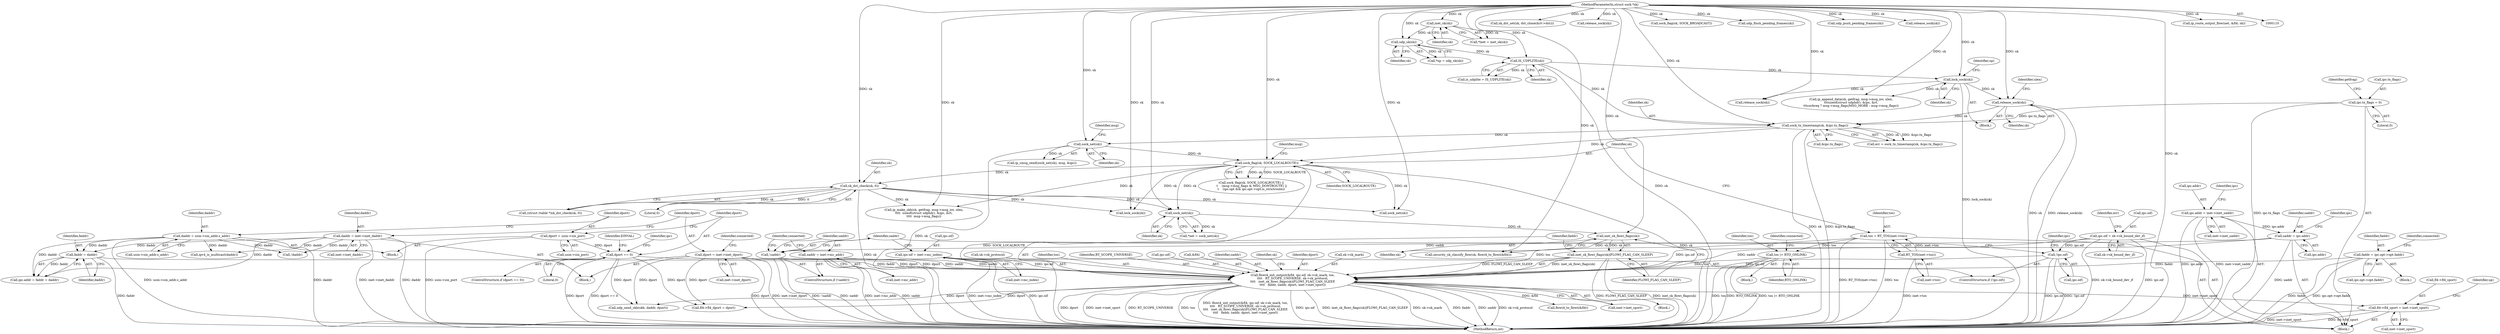 digraph "0_linux_f6d8bd051c391c1c0458a30b2a7abcd939329259_32@pointer" {
"1000724" [label="(Call,fl4->fl4_sport = inet->inet_sport)"];
"1000535" [label="(Call,flowi4_init_output(&fl4, ipc.oif, sk->sk_mark, tos,\n\t\t\t\t   RT_SCOPE_UNIVERSE, sk->sk_protocol,\n\t\t\t\t   inet_sk_flowi_flags(sk)|FLOWI_FLAG_CAN_SLEEP,\n\t\t\t\t   faddr, saddr, dport, inet->inet_sport))"];
"1000325" [label="(Call,ipc.oif = sk->sk_bound_dev_if)"];
"1000493" [label="(Call,!ipc.oif)"];
"1000497" [label="(Call,ipc.oif = inet->mc_index)"];
"1000482" [label="(Call,tos |= RTO_ONLINK)"];
"1000453" [label="(Call,tos = RT_TOS(inet->tos))"];
"1000455" [label="(Call,RT_TOS(inet->tos))"];
"1000549" [label="(Call,inet_sk_flowi_flags(sk)|FLOWI_FLAG_CAN_SLEEP)"];
"1000550" [label="(Call,inet_sk_flowi_flags(sk))"];
"1000533" [label="(Call,sock_net(sk))"];
"1000521" [label="(Call,sk_dst_check(sk, 0))"];
"1000461" [label="(Call,sock_flag(sk, SOCK_LOCALROUTE))"];
"1000352" [label="(Call,sock_net(sk))"];
"1000334" [label="(Call,sock_tx_timestamp(sk, &ipc.tx_flags))"];
"1000153" [label="(Call,IS_UDPLITE(sk))"];
"1000124" [label="(Call,udp_sk(sk))"];
"1000119" [label="(Call,inet_sk(sk))"];
"1000112" [label="(MethodParameterIn,struct sock *sk)"];
"1000229" [label="(Call,release_sock(sk))"];
"1000207" [label="(Call,lock_sock(sk))"];
"1000191" [label="(Call,ipc.tx_flags = 0)"];
"1000441" [label="(Call,faddr = ipc.opt->opt.faddr)"];
"1000419" [label="(Call,faddr = daddr)"];
"1000305" [label="(Call,daddr = inet->inet_daddr)"];
"1000275" [label="(Call,daddr = usin->sin_addr.s_addr)"];
"1000507" [label="(Call,saddr = inet->mc_addr)"];
"1000505" [label="(Call,!saddr)"];
"1000410" [label="(Call,saddr = ipc.addr)"];
"1000318" [label="(Call,ipc.addr = inet->inet_saddr)"];
"1000310" [label="(Call,dport = inet->inet_dport)"];
"1000288" [label="(Call,dport == 0)"];
"1000282" [label="(Call,dport = usin->sin_port)"];
"1000509" [label="(Call,inet->mc_addr)"];
"1000326" [label="(Call,ipc.oif)"];
"1000467" [label="(Identifier,msg)"];
"1000486" [label="(Identifier,connected)"];
"1000462" [label="(Identifier,sk)"];
"1000311" [label="(Identifier,dport)"];
"1000151" [label="(Call,is_udplite = IS_UDPLITE(sk))"];
"1000232" [label="(Identifier,ulen)"];
"1000522" [label="(Identifier,sk)"];
"1000212" [label="(Identifier,up)"];
"1000498" [label="(Call,ipc.oif)"];
"1000117" [label="(Call,*inet = inet_sk(sk))"];
"1000277" [label="(Call,usin->sin_addr.s_addr)"];
"1000505" [label="(Call,!saddr)"];
"1000290" [label="(Literal,0)"];
"1000494" [label="(Call,ipc.oif)"];
"1000609" [label="(Call,sk_dst_set(sk, dst_clone(&rt->dst)))"];
"1000460" [label="(Call,sock_flag(sk, SOCK_LOCALROUTE) ||\n \t    (msg->msg_flags & MSG_DONTROUTE) ||\n\t    (ipc.opt && ipc.opt->opt.is_strictroute))"];
"1000441" [label="(Call,faddr = ipc.opt->opt.faddr)"];
"1000124" [label="(Call,udp_sk(sk))"];
"1000410" [label="(Call,saddr = ipc.addr)"];
"1000724" [label="(Call,fl4->fl4_sport = inet->inet_sport)"];
"1000461" [label="(Call,sock_flag(sk, SOCK_LOCALROUTE))"];
"1000541" [label="(Call,sk->sk_mark)"];
"1000690" [label="(Call,release_sock(sk))"];
"1000850" [label="(MethodReturn,int)"];
"1000275" [label="(Call,daddr = usin->sin_addr.s_addr)"];
"1000454" [label="(Identifier,tos)"];
"1000195" [label="(Literal,0)"];
"1000115" [label="(Block,)"];
"1000154" [label="(Identifier,sk)"];
"1000533" [label="(Call,sock_net(sk))"];
"1000306" [label="(Identifier,daddr)"];
"1000463" [label="(Identifier,SOCK_LOCALROUTE)"];
"1000484" [label="(Identifier,RTO_ONLINK)"];
"1000352" [label="(Call,sock_net(sk))"];
"1000456" [label="(Call,inet->tos)"];
"1000325" [label="(Call,ipc.oif = sk->sk_bound_dev_if)"];
"1000287" [label="(ControlStructure,if (dport == 0))"];
"1000319" [label="(Call,ipc.addr)"];
"1000649" [label="(Call,ip_make_skb(sk, getfrag, msg->msg_iov, ulen,\n\t\t\t\t  sizeof(struct udphdr), &ipc, &rt,\n\t\t\t\t  msg->msg_flags))"];
"1000334" [label="(Call,sock_tx_timestamp(sk, &ipc.tx_flags))"];
"1000335" [label="(Identifier,sk)"];
"1000603" [label="(Call,sock_flag(sk, SOCK_BROADCAST))"];
"1000513" [label="(Identifier,connected)"];
"1000483" [label="(Identifier,tos)"];
"1000206" [label="(Block,)"];
"1000769" [label="(Call,udp_flush_pending_frames(sk))"];
"1000443" [label="(Call,ipc.opt->opt.faddr)"];
"1000453" [label="(Call,tos = RT_TOS(inet->tos))"];
"1000719" [label="(Call,fl4->fl4_dport = dport)"];
"1000120" [label="(Identifier,sk)"];
"1000546" [label="(Call,sk->sk_protocol)"];
"1000119" [label="(Call,inet_sk(sk))"];
"1000492" [label="(ControlStructure,if (!ipc.oif))"];
"1000489" [label="(Call,ipv4_is_multicast(daddr))"];
"1000544" [label="(Identifier,tos)"];
"1000725" [label="(Call,fl4->fl4_sport)"];
"1000451" [label="(Identifier,connected)"];
"1000288" [label="(Call,dport == 0)"];
"1000192" [label="(Call,ipc.tx_flags)"];
"1000682" [label="(Call,lock_sock(sk))"];
"1000728" [label="(Call,inet->inet_sport)"];
"1000310" [label="(Call,dport = inet->inet_dport)"];
"1000521" [label="(Call,sk_dst_check(sk, 0))"];
"1000351" [label="(Call,ip_cmsg_send(sock_net(sk), msg, &ipc))"];
"1000523" [label="(Literal,0)"];
"1000318" [label="(Call,ipc.addr = inet->inet_saddr)"];
"1000677" [label="(Call,udp_send_skb(skb, daddr, dport))"];
"1000436" [label="(Call,!daddr)"];
"1000497" [label="(Call,ipc.oif = inet->mc_index)"];
"1000482" [label="(Call,tos |= RTO_ONLINK)"];
"1000122" [label="(Call,*up = udp_sk(sk))"];
"1000531" [label="(Call,*net = sock_net(sk))"];
"1000545" [label="(Identifier,RT_SCOPE_UNIVERSE)"];
"1000553" [label="(Identifier,faddr)"];
"1000733" [label="(Identifier,up)"];
"1000535" [label="(Call,flowi4_init_output(&fl4, ipc.oif, sk->sk_mark, tos,\n\t\t\t\t   RT_SCOPE_UNIVERSE, sk->sk_protocol,\n\t\t\t\t   inet_sk_flowi_flags(sk)|FLOWI_FLAG_CAN_SLEEP,\n\t\t\t\t   faddr, saddr, dport, inet->inet_sport))"];
"1000305" [label="(Call,daddr = inet->inet_daddr)"];
"1000538" [label="(Call,ipc.oif)"];
"1000536" [label="(Call,&fl4)"];
"1000354" [label="(Identifier,msg)"];
"1000777" [label="(Call,udp_push_pending_frames(sk))"];
"1000289" [label="(Identifier,dport)"];
"1000792" [label="(Call,release_sock(sk))"];
"1000230" [label="(Identifier,sk)"];
"1000744" [label="(Call,ip_append_data(sk, getfrag, msg->msg_iov, ulen,\n\t\t\tsizeof(struct udphdr), &ipc, &rt,\n\t\t\tcorkreq ? msg->msg_flags|MSG_MORE : msg->msg_flags))"];
"1000320" [label="(Identifier,ipc)"];
"1000153" [label="(Call,IS_UDPLITE(sk))"];
"1000554" [label="(Identifier,saddr)"];
"1000560" [label="(Identifier,sk)"];
"1000421" [label="(Identifier,daddr)"];
"1000549" [label="(Call,inet_sk_flowi_flags(sk)|FLOWI_FLAG_CAN_SLEEP)"];
"1000282" [label="(Call,dport = usin->sin_port)"];
"1000329" [label="(Call,sk->sk_bound_dev_if)"];
"1000507" [label="(Call,saddr = inet->mc_addr)"];
"1000283" [label="(Identifier,dport)"];
"1000420" [label="(Identifier,faddr)"];
"1000276" [label="(Identifier,daddr)"];
"1000417" [label="(Identifier,ipc)"];
"1000336" [label="(Call,&ipc.tx_flags)"];
"1000208" [label="(Identifier,sk)"];
"1000519" [label="(Call,(struct rtable *)sk_dst_check(sk, 0))"];
"1000481" [label="(Block,)"];
"1000327" [label="(Identifier,ipc)"];
"1000197" [label="(Identifier,getfrag)"];
"1000307" [label="(Call,inet->inet_daddr)"];
"1000559" [label="(Call,security_sk_classify_flow(sk, flowi4_to_flowi(&fl4)))"];
"1000316" [label="(Identifier,connected)"];
"1000191" [label="(Call,ipc.tx_flags = 0)"];
"1000411" [label="(Identifier,saddr)"];
"1000552" [label="(Identifier,FLOWI_FLAG_CAN_SLEEP)"];
"1000223" [label="(Call,release_sock(sk))"];
"1000332" [label="(Call,err = sock_tx_timestamp(sk, &ipc.tx_flags))"];
"1000284" [label="(Call,usin->sin_port)"];
"1000499" [label="(Identifier,ipc)"];
"1000295" [label="(Block,)"];
"1000504" [label="(ControlStructure,if (!saddr))"];
"1000353" [label="(Identifier,sk)"];
"1000824" [label="(Call,sock_net(sk))"];
"1000561" [label="(Call,flowi4_to_flowi(&fl4))"];
"1000312" [label="(Call,inet->inet_dport)"];
"1000501" [label="(Call,inet->mc_index)"];
"1000419" [label="(Call,faddr = daddr)"];
"1000229" [label="(Call,release_sock(sk))"];
"1000556" [label="(Call,inet->inet_sport)"];
"1000207" [label="(Call,lock_sock(sk))"];
"1000508" [label="(Identifier,saddr)"];
"1000125" [label="(Identifier,sk)"];
"1000506" [label="(Identifier,saddr)"];
"1000112" [label="(MethodParameterIn,struct sock *sk)"];
"1000293" [label="(Identifier,EINVAL)"];
"1000322" [label="(Call,inet->inet_saddr)"];
"1000551" [label="(Identifier,sk)"];
"1000493" [label="(Call,!ipc.oif)"];
"1000528" [label="(Block,)"];
"1000434" [label="(Block,)"];
"1000550" [label="(Call,inet_sk_flowi_flags(sk))"];
"1000412" [label="(Call,ipc.addr)"];
"1000455" [label="(Call,RT_TOS(inet->tos))"];
"1000333" [label="(Identifier,err)"];
"1000566" [label="(Call,ip_route_output_flow(net, &fl4, sk))"];
"1000415" [label="(Call,ipc.addr = faddr = daddr)"];
"1000442" [label="(Identifier,faddr)"];
"1000534" [label="(Identifier,sk)"];
"1000239" [label="(Block,)"];
"1000555" [label="(Identifier,dport)"];
"1000724" -> "1000115"  [label="AST: "];
"1000724" -> "1000728"  [label="CFG: "];
"1000725" -> "1000724"  [label="AST: "];
"1000728" -> "1000724"  [label="AST: "];
"1000733" -> "1000724"  [label="CFG: "];
"1000724" -> "1000850"  [label="DDG: fl4->fl4_sport"];
"1000724" -> "1000850"  [label="DDG: inet->inet_sport"];
"1000535" -> "1000724"  [label="DDG: inet->inet_sport"];
"1000535" -> "1000528"  [label="AST: "];
"1000535" -> "1000556"  [label="CFG: "];
"1000536" -> "1000535"  [label="AST: "];
"1000538" -> "1000535"  [label="AST: "];
"1000541" -> "1000535"  [label="AST: "];
"1000544" -> "1000535"  [label="AST: "];
"1000545" -> "1000535"  [label="AST: "];
"1000546" -> "1000535"  [label="AST: "];
"1000549" -> "1000535"  [label="AST: "];
"1000553" -> "1000535"  [label="AST: "];
"1000554" -> "1000535"  [label="AST: "];
"1000555" -> "1000535"  [label="AST: "];
"1000556" -> "1000535"  [label="AST: "];
"1000560" -> "1000535"  [label="CFG: "];
"1000535" -> "1000850"  [label="DDG: faddr"];
"1000535" -> "1000850"  [label="DDG: saddr"];
"1000535" -> "1000850"  [label="DDG: sk->sk_protocol"];
"1000535" -> "1000850"  [label="DDG: dport"];
"1000535" -> "1000850"  [label="DDG: inet->inet_sport"];
"1000535" -> "1000850"  [label="DDG: RT_SCOPE_UNIVERSE"];
"1000535" -> "1000850"  [label="DDG: tos"];
"1000535" -> "1000850"  [label="DDG: flowi4_init_output(&fl4, ipc.oif, sk->sk_mark, tos,\n\t\t\t\t   RT_SCOPE_UNIVERSE, sk->sk_protocol,\n\t\t\t\t   inet_sk_flowi_flags(sk)|FLOWI_FLAG_CAN_SLEEP,\n\t\t\t\t   faddr, saddr, dport, inet->inet_sport)"];
"1000535" -> "1000850"  [label="DDG: ipc.oif"];
"1000535" -> "1000850"  [label="DDG: inet_sk_flowi_flags(sk)|FLOWI_FLAG_CAN_SLEEP"];
"1000535" -> "1000850"  [label="DDG: sk->sk_mark"];
"1000325" -> "1000535"  [label="DDG: ipc.oif"];
"1000493" -> "1000535"  [label="DDG: ipc.oif"];
"1000497" -> "1000535"  [label="DDG: ipc.oif"];
"1000482" -> "1000535"  [label="DDG: tos"];
"1000453" -> "1000535"  [label="DDG: tos"];
"1000549" -> "1000535"  [label="DDG: inet_sk_flowi_flags(sk)"];
"1000549" -> "1000535"  [label="DDG: FLOWI_FLAG_CAN_SLEEP"];
"1000441" -> "1000535"  [label="DDG: faddr"];
"1000419" -> "1000535"  [label="DDG: faddr"];
"1000507" -> "1000535"  [label="DDG: saddr"];
"1000505" -> "1000535"  [label="DDG: saddr"];
"1000410" -> "1000535"  [label="DDG: saddr"];
"1000310" -> "1000535"  [label="DDG: dport"];
"1000288" -> "1000535"  [label="DDG: dport"];
"1000535" -> "1000561"  [label="DDG: &fl4"];
"1000535" -> "1000677"  [label="DDG: dport"];
"1000535" -> "1000719"  [label="DDG: dport"];
"1000325" -> "1000115"  [label="AST: "];
"1000325" -> "1000329"  [label="CFG: "];
"1000326" -> "1000325"  [label="AST: "];
"1000329" -> "1000325"  [label="AST: "];
"1000333" -> "1000325"  [label="CFG: "];
"1000325" -> "1000850"  [label="DDG: ipc.oif"];
"1000325" -> "1000850"  [label="DDG: sk->sk_bound_dev_if"];
"1000325" -> "1000493"  [label="DDG: ipc.oif"];
"1000493" -> "1000492"  [label="AST: "];
"1000493" -> "1000494"  [label="CFG: "];
"1000494" -> "1000493"  [label="AST: "];
"1000499" -> "1000493"  [label="CFG: "];
"1000506" -> "1000493"  [label="CFG: "];
"1000493" -> "1000850"  [label="DDG: ipc.oif"];
"1000493" -> "1000850"  [label="DDG: !ipc.oif"];
"1000497" -> "1000492"  [label="AST: "];
"1000497" -> "1000501"  [label="CFG: "];
"1000498" -> "1000497"  [label="AST: "];
"1000501" -> "1000497"  [label="AST: "];
"1000506" -> "1000497"  [label="CFG: "];
"1000497" -> "1000850"  [label="DDG: ipc.oif"];
"1000497" -> "1000850"  [label="DDG: inet->mc_index"];
"1000482" -> "1000481"  [label="AST: "];
"1000482" -> "1000484"  [label="CFG: "];
"1000483" -> "1000482"  [label="AST: "];
"1000484" -> "1000482"  [label="AST: "];
"1000486" -> "1000482"  [label="CFG: "];
"1000482" -> "1000850"  [label="DDG: tos"];
"1000482" -> "1000850"  [label="DDG: RTO_ONLINK"];
"1000482" -> "1000850"  [label="DDG: tos |= RTO_ONLINK"];
"1000453" -> "1000482"  [label="DDG: tos"];
"1000453" -> "1000115"  [label="AST: "];
"1000453" -> "1000455"  [label="CFG: "];
"1000454" -> "1000453"  [label="AST: "];
"1000455" -> "1000453"  [label="AST: "];
"1000462" -> "1000453"  [label="CFG: "];
"1000453" -> "1000850"  [label="DDG: RT_TOS(inet->tos)"];
"1000453" -> "1000850"  [label="DDG: tos"];
"1000455" -> "1000453"  [label="DDG: inet->tos"];
"1000455" -> "1000456"  [label="CFG: "];
"1000456" -> "1000455"  [label="AST: "];
"1000455" -> "1000850"  [label="DDG: inet->tos"];
"1000549" -> "1000552"  [label="CFG: "];
"1000550" -> "1000549"  [label="AST: "];
"1000552" -> "1000549"  [label="AST: "];
"1000553" -> "1000549"  [label="CFG: "];
"1000549" -> "1000850"  [label="DDG: inet_sk_flowi_flags(sk)"];
"1000549" -> "1000850"  [label="DDG: FLOWI_FLAG_CAN_SLEEP"];
"1000550" -> "1000549"  [label="DDG: sk"];
"1000550" -> "1000551"  [label="CFG: "];
"1000551" -> "1000550"  [label="AST: "];
"1000552" -> "1000550"  [label="CFG: "];
"1000533" -> "1000550"  [label="DDG: sk"];
"1000112" -> "1000550"  [label="DDG: sk"];
"1000550" -> "1000559"  [label="DDG: sk"];
"1000533" -> "1000531"  [label="AST: "];
"1000533" -> "1000534"  [label="CFG: "];
"1000534" -> "1000533"  [label="AST: "];
"1000531" -> "1000533"  [label="CFG: "];
"1000533" -> "1000531"  [label="DDG: sk"];
"1000521" -> "1000533"  [label="DDG: sk"];
"1000461" -> "1000533"  [label="DDG: sk"];
"1000112" -> "1000533"  [label="DDG: sk"];
"1000521" -> "1000519"  [label="AST: "];
"1000521" -> "1000523"  [label="CFG: "];
"1000522" -> "1000521"  [label="AST: "];
"1000523" -> "1000521"  [label="AST: "];
"1000519" -> "1000521"  [label="CFG: "];
"1000521" -> "1000850"  [label="DDG: sk"];
"1000521" -> "1000519"  [label="DDG: sk"];
"1000521" -> "1000519"  [label="DDG: 0"];
"1000461" -> "1000521"  [label="DDG: sk"];
"1000112" -> "1000521"  [label="DDG: sk"];
"1000521" -> "1000649"  [label="DDG: sk"];
"1000521" -> "1000682"  [label="DDG: sk"];
"1000521" -> "1000824"  [label="DDG: sk"];
"1000461" -> "1000460"  [label="AST: "];
"1000461" -> "1000463"  [label="CFG: "];
"1000462" -> "1000461"  [label="AST: "];
"1000463" -> "1000461"  [label="AST: "];
"1000467" -> "1000461"  [label="CFG: "];
"1000460" -> "1000461"  [label="CFG: "];
"1000461" -> "1000850"  [label="DDG: SOCK_LOCALROUTE"];
"1000461" -> "1000850"  [label="DDG: sk"];
"1000461" -> "1000460"  [label="DDG: sk"];
"1000461" -> "1000460"  [label="DDG: SOCK_LOCALROUTE"];
"1000352" -> "1000461"  [label="DDG: sk"];
"1000334" -> "1000461"  [label="DDG: sk"];
"1000112" -> "1000461"  [label="DDG: sk"];
"1000461" -> "1000649"  [label="DDG: sk"];
"1000461" -> "1000682"  [label="DDG: sk"];
"1000461" -> "1000824"  [label="DDG: sk"];
"1000352" -> "1000351"  [label="AST: "];
"1000352" -> "1000353"  [label="CFG: "];
"1000353" -> "1000352"  [label="AST: "];
"1000354" -> "1000352"  [label="CFG: "];
"1000352" -> "1000850"  [label="DDG: sk"];
"1000352" -> "1000351"  [label="DDG: sk"];
"1000334" -> "1000352"  [label="DDG: sk"];
"1000112" -> "1000352"  [label="DDG: sk"];
"1000334" -> "1000332"  [label="AST: "];
"1000334" -> "1000336"  [label="CFG: "];
"1000335" -> "1000334"  [label="AST: "];
"1000336" -> "1000334"  [label="AST: "];
"1000332" -> "1000334"  [label="CFG: "];
"1000334" -> "1000850"  [label="DDG: &ipc.tx_flags"];
"1000334" -> "1000850"  [label="DDG: sk"];
"1000334" -> "1000332"  [label="DDG: sk"];
"1000334" -> "1000332"  [label="DDG: &ipc.tx_flags"];
"1000153" -> "1000334"  [label="DDG: sk"];
"1000229" -> "1000334"  [label="DDG: sk"];
"1000112" -> "1000334"  [label="DDG: sk"];
"1000191" -> "1000334"  [label="DDG: ipc.tx_flags"];
"1000153" -> "1000151"  [label="AST: "];
"1000153" -> "1000154"  [label="CFG: "];
"1000154" -> "1000153"  [label="AST: "];
"1000151" -> "1000153"  [label="CFG: "];
"1000153" -> "1000850"  [label="DDG: sk"];
"1000153" -> "1000151"  [label="DDG: sk"];
"1000124" -> "1000153"  [label="DDG: sk"];
"1000112" -> "1000153"  [label="DDG: sk"];
"1000153" -> "1000207"  [label="DDG: sk"];
"1000124" -> "1000122"  [label="AST: "];
"1000124" -> "1000125"  [label="CFG: "];
"1000125" -> "1000124"  [label="AST: "];
"1000122" -> "1000124"  [label="CFG: "];
"1000124" -> "1000122"  [label="DDG: sk"];
"1000119" -> "1000124"  [label="DDG: sk"];
"1000112" -> "1000124"  [label="DDG: sk"];
"1000119" -> "1000117"  [label="AST: "];
"1000119" -> "1000120"  [label="CFG: "];
"1000120" -> "1000119"  [label="AST: "];
"1000117" -> "1000119"  [label="CFG: "];
"1000119" -> "1000117"  [label="DDG: sk"];
"1000112" -> "1000119"  [label="DDG: sk"];
"1000112" -> "1000110"  [label="AST: "];
"1000112" -> "1000850"  [label="DDG: sk"];
"1000112" -> "1000207"  [label="DDG: sk"];
"1000112" -> "1000223"  [label="DDG: sk"];
"1000112" -> "1000229"  [label="DDG: sk"];
"1000112" -> "1000559"  [label="DDG: sk"];
"1000112" -> "1000566"  [label="DDG: sk"];
"1000112" -> "1000603"  [label="DDG: sk"];
"1000112" -> "1000609"  [label="DDG: sk"];
"1000112" -> "1000649"  [label="DDG: sk"];
"1000112" -> "1000682"  [label="DDG: sk"];
"1000112" -> "1000690"  [label="DDG: sk"];
"1000112" -> "1000744"  [label="DDG: sk"];
"1000112" -> "1000769"  [label="DDG: sk"];
"1000112" -> "1000777"  [label="DDG: sk"];
"1000112" -> "1000792"  [label="DDG: sk"];
"1000112" -> "1000824"  [label="DDG: sk"];
"1000229" -> "1000206"  [label="AST: "];
"1000229" -> "1000230"  [label="CFG: "];
"1000230" -> "1000229"  [label="AST: "];
"1000232" -> "1000229"  [label="CFG: "];
"1000229" -> "1000850"  [label="DDG: release_sock(sk)"];
"1000229" -> "1000850"  [label="DDG: sk"];
"1000207" -> "1000229"  [label="DDG: sk"];
"1000207" -> "1000206"  [label="AST: "];
"1000207" -> "1000208"  [label="CFG: "];
"1000208" -> "1000207"  [label="AST: "];
"1000212" -> "1000207"  [label="CFG: "];
"1000207" -> "1000850"  [label="DDG: lock_sock(sk)"];
"1000207" -> "1000223"  [label="DDG: sk"];
"1000207" -> "1000744"  [label="DDG: sk"];
"1000191" -> "1000115"  [label="AST: "];
"1000191" -> "1000195"  [label="CFG: "];
"1000192" -> "1000191"  [label="AST: "];
"1000195" -> "1000191"  [label="AST: "];
"1000197" -> "1000191"  [label="CFG: "];
"1000191" -> "1000850"  [label="DDG: ipc.tx_flags"];
"1000441" -> "1000434"  [label="AST: "];
"1000441" -> "1000443"  [label="CFG: "];
"1000442" -> "1000441"  [label="AST: "];
"1000443" -> "1000441"  [label="AST: "];
"1000451" -> "1000441"  [label="CFG: "];
"1000441" -> "1000850"  [label="DDG: faddr"];
"1000441" -> "1000850"  [label="DDG: ipc.opt->opt.faddr"];
"1000419" -> "1000415"  [label="AST: "];
"1000419" -> "1000421"  [label="CFG: "];
"1000420" -> "1000419"  [label="AST: "];
"1000421" -> "1000419"  [label="AST: "];
"1000415" -> "1000419"  [label="CFG: "];
"1000419" -> "1000850"  [label="DDG: faddr"];
"1000419" -> "1000415"  [label="DDG: faddr"];
"1000305" -> "1000419"  [label="DDG: daddr"];
"1000275" -> "1000419"  [label="DDG: daddr"];
"1000305" -> "1000295"  [label="AST: "];
"1000305" -> "1000307"  [label="CFG: "];
"1000306" -> "1000305"  [label="AST: "];
"1000307" -> "1000305"  [label="AST: "];
"1000311" -> "1000305"  [label="CFG: "];
"1000305" -> "1000850"  [label="DDG: inet->inet_daddr"];
"1000305" -> "1000850"  [label="DDG: daddr"];
"1000305" -> "1000415"  [label="DDG: daddr"];
"1000305" -> "1000436"  [label="DDG: daddr"];
"1000305" -> "1000489"  [label="DDG: daddr"];
"1000275" -> "1000239"  [label="AST: "];
"1000275" -> "1000277"  [label="CFG: "];
"1000276" -> "1000275"  [label="AST: "];
"1000277" -> "1000275"  [label="AST: "];
"1000283" -> "1000275"  [label="CFG: "];
"1000275" -> "1000850"  [label="DDG: daddr"];
"1000275" -> "1000850"  [label="DDG: usin->sin_addr.s_addr"];
"1000275" -> "1000415"  [label="DDG: daddr"];
"1000275" -> "1000436"  [label="DDG: daddr"];
"1000275" -> "1000489"  [label="DDG: daddr"];
"1000507" -> "1000504"  [label="AST: "];
"1000507" -> "1000509"  [label="CFG: "];
"1000508" -> "1000507"  [label="AST: "];
"1000509" -> "1000507"  [label="AST: "];
"1000513" -> "1000507"  [label="CFG: "];
"1000507" -> "1000850"  [label="DDG: inet->mc_addr"];
"1000507" -> "1000850"  [label="DDG: saddr"];
"1000505" -> "1000504"  [label="AST: "];
"1000505" -> "1000506"  [label="CFG: "];
"1000506" -> "1000505"  [label="AST: "];
"1000508" -> "1000505"  [label="CFG: "];
"1000513" -> "1000505"  [label="CFG: "];
"1000505" -> "1000850"  [label="DDG: saddr"];
"1000505" -> "1000850"  [label="DDG: !saddr"];
"1000410" -> "1000505"  [label="DDG: saddr"];
"1000410" -> "1000115"  [label="AST: "];
"1000410" -> "1000412"  [label="CFG: "];
"1000411" -> "1000410"  [label="AST: "];
"1000412" -> "1000410"  [label="AST: "];
"1000417" -> "1000410"  [label="CFG: "];
"1000410" -> "1000850"  [label="DDG: saddr"];
"1000318" -> "1000410"  [label="DDG: ipc.addr"];
"1000318" -> "1000115"  [label="AST: "];
"1000318" -> "1000322"  [label="CFG: "];
"1000319" -> "1000318"  [label="AST: "];
"1000322" -> "1000318"  [label="AST: "];
"1000327" -> "1000318"  [label="CFG: "];
"1000318" -> "1000850"  [label="DDG: ipc.addr"];
"1000318" -> "1000850"  [label="DDG: inet->inet_saddr"];
"1000310" -> "1000295"  [label="AST: "];
"1000310" -> "1000312"  [label="CFG: "];
"1000311" -> "1000310"  [label="AST: "];
"1000312" -> "1000310"  [label="AST: "];
"1000316" -> "1000310"  [label="CFG: "];
"1000310" -> "1000850"  [label="DDG: inet->inet_dport"];
"1000310" -> "1000850"  [label="DDG: dport"];
"1000310" -> "1000677"  [label="DDG: dport"];
"1000310" -> "1000719"  [label="DDG: dport"];
"1000288" -> "1000287"  [label="AST: "];
"1000288" -> "1000290"  [label="CFG: "];
"1000289" -> "1000288"  [label="AST: "];
"1000290" -> "1000288"  [label="AST: "];
"1000293" -> "1000288"  [label="CFG: "];
"1000320" -> "1000288"  [label="CFG: "];
"1000288" -> "1000850"  [label="DDG: dport"];
"1000288" -> "1000850"  [label="DDG: dport == 0"];
"1000282" -> "1000288"  [label="DDG: dport"];
"1000288" -> "1000677"  [label="DDG: dport"];
"1000288" -> "1000719"  [label="DDG: dport"];
"1000282" -> "1000239"  [label="AST: "];
"1000282" -> "1000284"  [label="CFG: "];
"1000283" -> "1000282"  [label="AST: "];
"1000284" -> "1000282"  [label="AST: "];
"1000289" -> "1000282"  [label="CFG: "];
"1000282" -> "1000850"  [label="DDG: usin->sin_port"];
}
